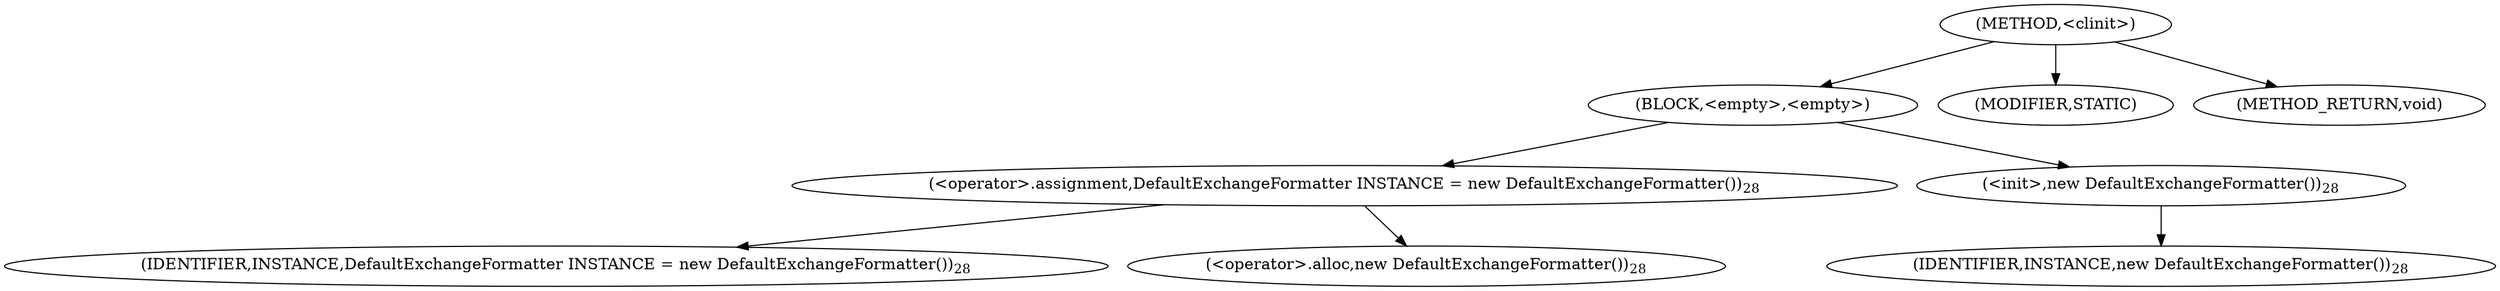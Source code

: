 digraph "&lt;clinit&gt;" {  
"47" [label = <(METHOD,&lt;clinit&gt;)> ]
"48" [label = <(BLOCK,&lt;empty&gt;,&lt;empty&gt;)> ]
"49" [label = <(&lt;operator&gt;.assignment,DefaultExchangeFormatter INSTANCE = new DefaultExchangeFormatter())<SUB>28</SUB>> ]
"50" [label = <(IDENTIFIER,INSTANCE,DefaultExchangeFormatter INSTANCE = new DefaultExchangeFormatter())<SUB>28</SUB>> ]
"51" [label = <(&lt;operator&gt;.alloc,new DefaultExchangeFormatter())<SUB>28</SUB>> ]
"52" [label = <(&lt;init&gt;,new DefaultExchangeFormatter())<SUB>28</SUB>> ]
"3" [label = <(IDENTIFIER,INSTANCE,new DefaultExchangeFormatter())<SUB>28</SUB>> ]
"53" [label = <(MODIFIER,STATIC)> ]
"54" [label = <(METHOD_RETURN,void)> ]
  "47" -> "48" 
  "47" -> "53" 
  "47" -> "54" 
  "48" -> "49" 
  "48" -> "52" 
  "49" -> "50" 
  "49" -> "51" 
  "52" -> "3" 
}
